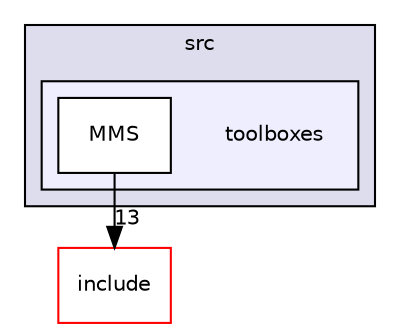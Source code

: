 digraph "Common/src/toolboxes" {
  compound=true
  node [ fontsize="10", fontname="Helvetica"];
  edge [ labelfontsize="10", labelfontname="Helvetica"];
  subgraph clusterdir_3752367cbca4c9b58dde90984de9bccc {
    graph [ bgcolor="#ddddee", pencolor="black", label="src" fontname="Helvetica", fontsize="10", URL="dir_3752367cbca4c9b58dde90984de9bccc.html"]
  subgraph clusterdir_13bc7e962b412d68890c2d3a34e8ccf7 {
    graph [ bgcolor="#eeeeff", pencolor="black", label="" URL="dir_13bc7e962b412d68890c2d3a34e8ccf7.html"];
    dir_13bc7e962b412d68890c2d3a34e8ccf7 [shape=plaintext label="toolboxes"];
    dir_6eba940c2c0b86923659b2129a04577d [shape=box label="MMS" color="black" fillcolor="white" style="filled" URL="dir_6eba940c2c0b86923659b2129a04577d.html"];
  }
  }
  dir_92cb2900980f09bf257878861626e98f [shape=box label="include" fillcolor="white" style="filled" color="red" URL="dir_92cb2900980f09bf257878861626e98f.html"];
  dir_6eba940c2c0b86923659b2129a04577d->dir_92cb2900980f09bf257878861626e98f [headlabel="13", labeldistance=1.5 headhref="dir_000031_000001.html"];
}
